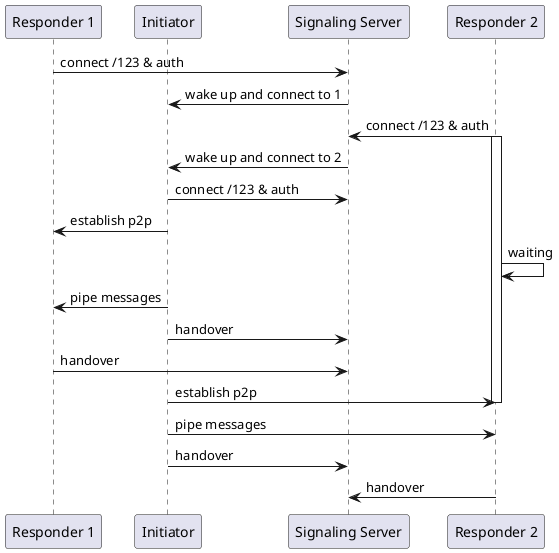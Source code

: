 @startuml "Multiple Connection Protocol"

participant "Responder 1" as responder1
participant Initiator as initiator
participant "Signaling Server" as signaling_server
participant "Responder 2" as responder2

responder1 -> signaling_server: connect /123 & auth
signaling_server -> initiator: wake up and connect to 1

responder2 -> signaling_server: connect /123 & auth
activate responder2

signaling_server -> initiator: wake up and connect to 2
initiator -> signaling_server: connect /123 & auth

initiator -> responder1: establish p2p

responder2 -> responder2: waiting

initiator -> responder1: pipe messages
initiator -> signaling_server: handover
responder1 -> signaling_server: handover

initiator -> responder2: establish p2p
deactivate responder2

initiator -> responder2: pipe messages
initiator -> signaling_server: handover
responder2 -> signaling_server: handover

@enduml
